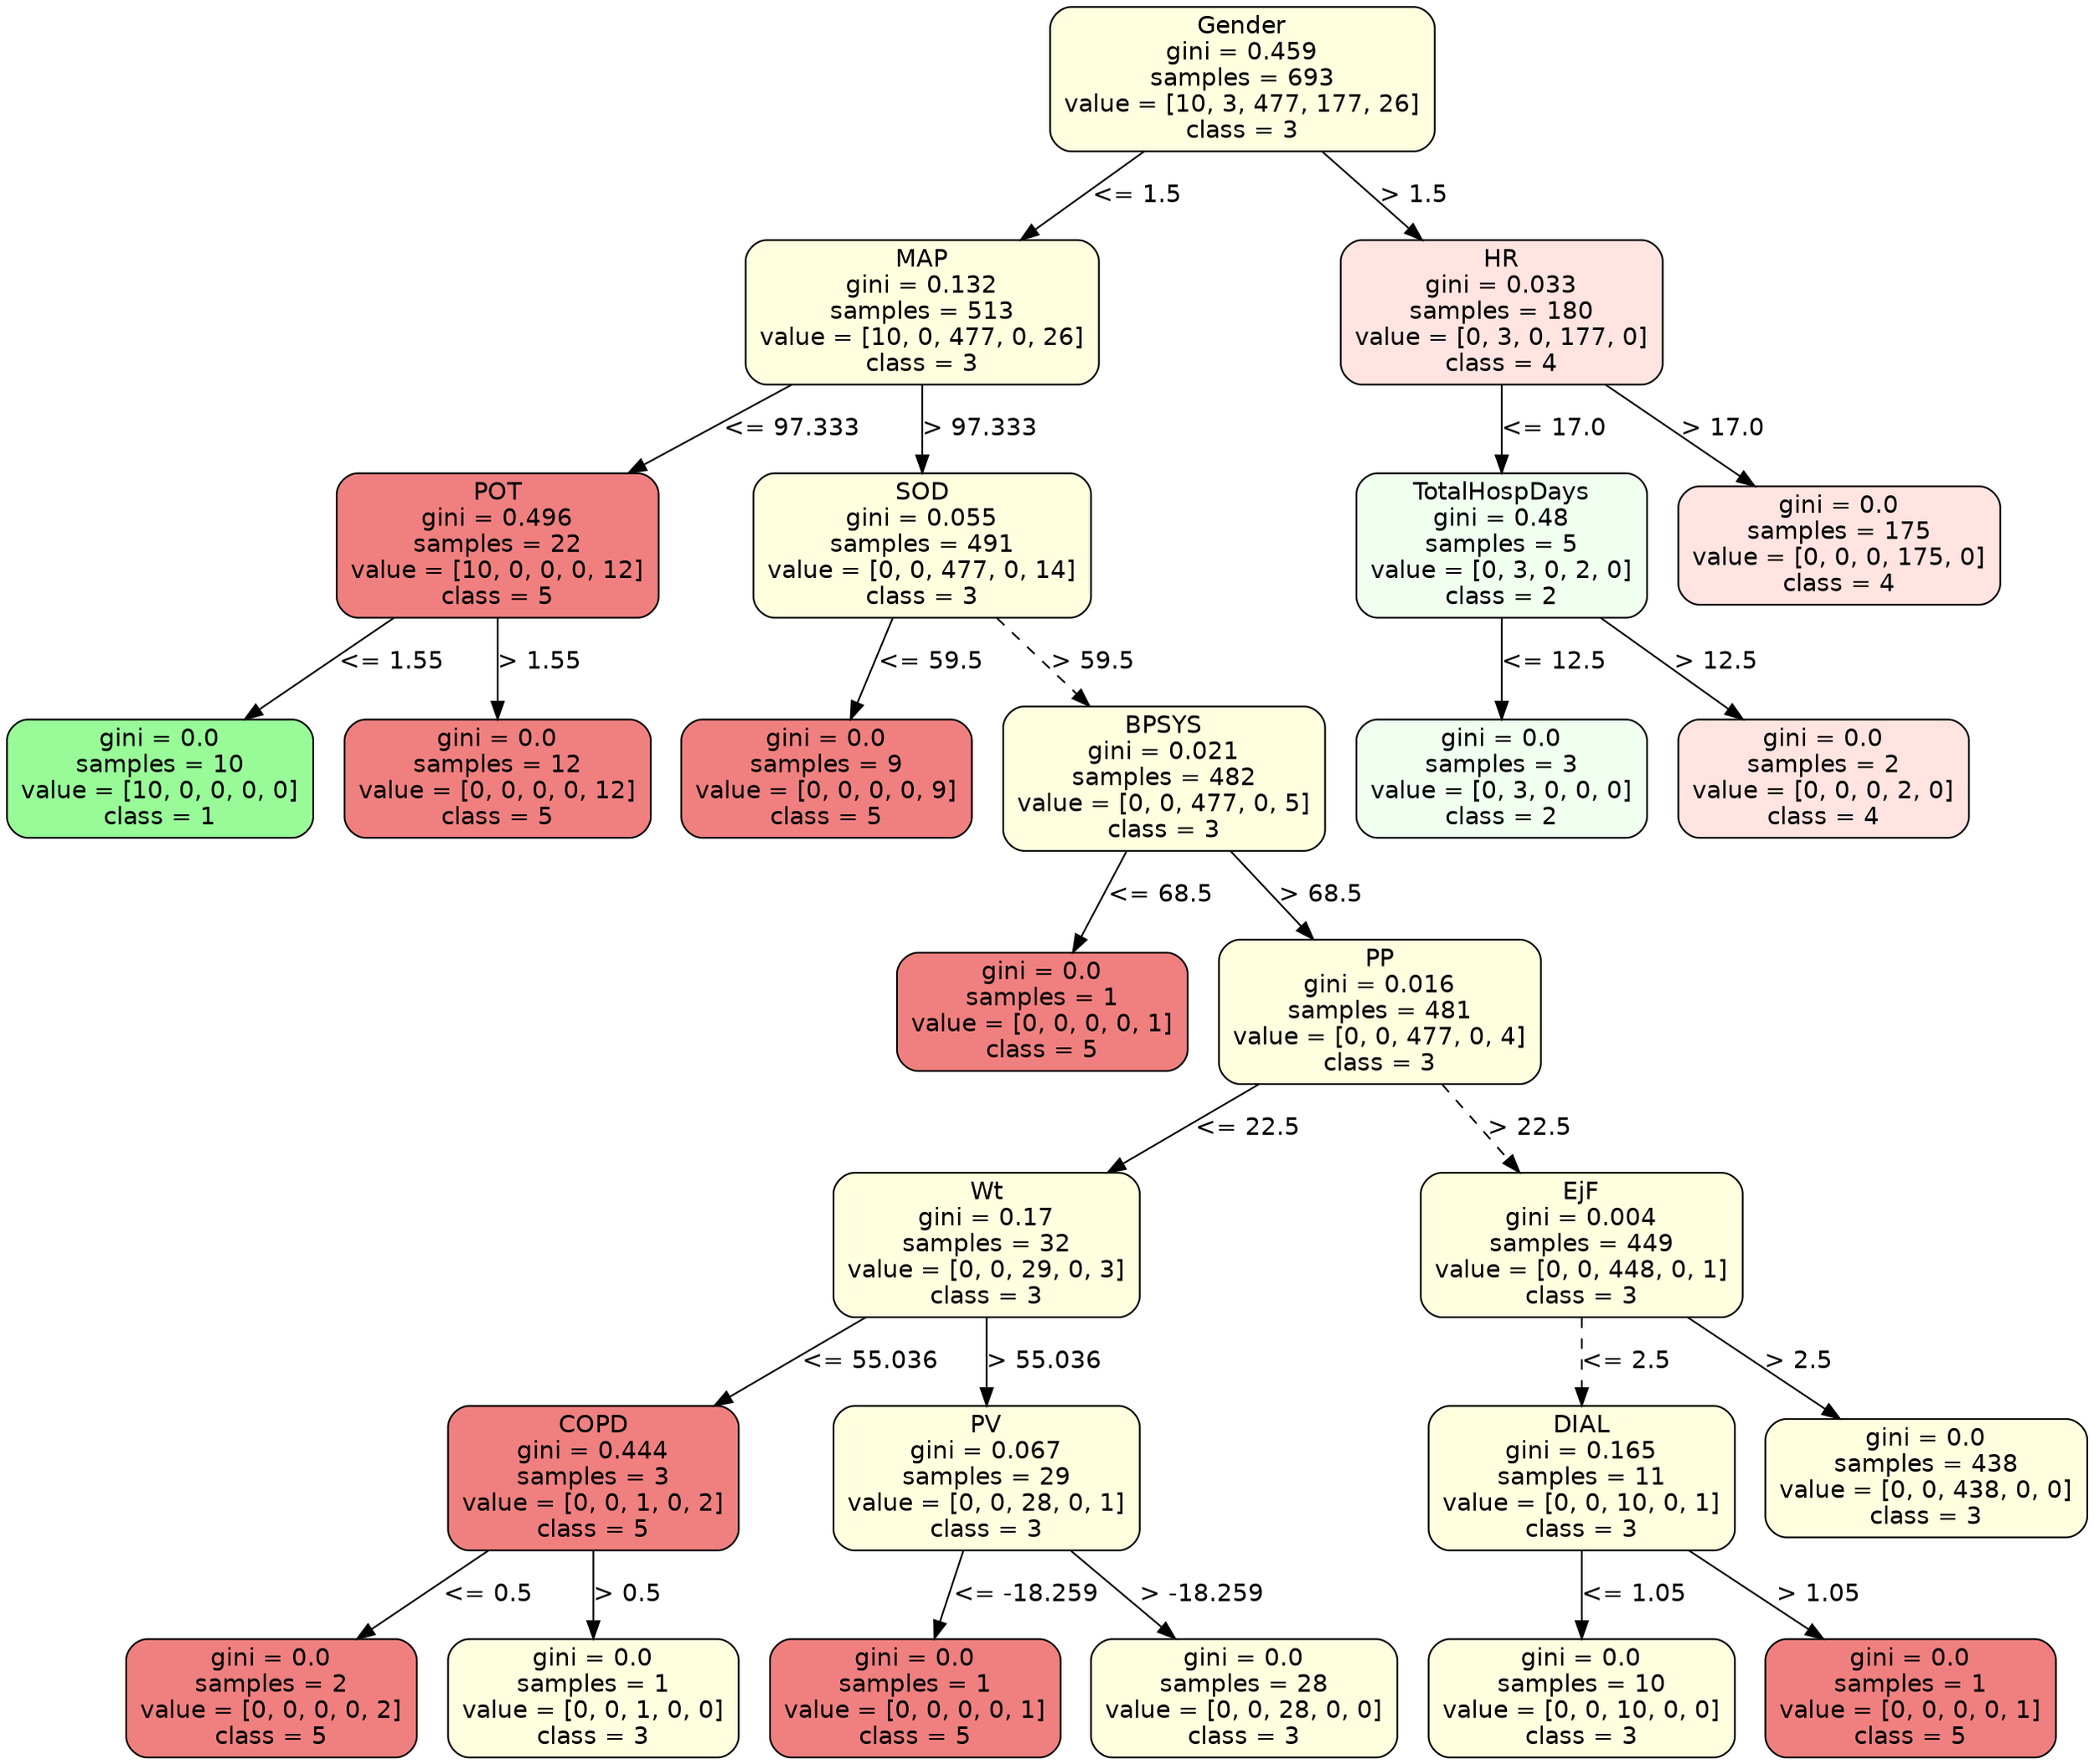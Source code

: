 strict digraph Tree {
	graph [bb="0,0,1019,1006"];
	node [color=black,
		fontname=helvetica,
		label="\N",
		shape=box,
		style="filled, rounded"
	];
	edge [fontname=helvetica];
	0	[fillcolor=lightyellow,
		height=1.1528,
		label="Gender\ngini = 0.459\nsamples = 693\nvalue = [10, 3, 477, 177, 26]\nclass = 3",
		pos="605.5,964.5",
		width=2.5694];
	1	[fillcolor=lightyellow,
		height=1.1528,
		label="MAP\ngini = 0.132\nsamples = 513\nvalue = [10, 0, 477, 0, 26]\nclass = 3",
		pos="447.5,830.5",
		width=2.3611];
	0 -> 1	[label="<= 1.5",
		labelangle=45,
		labeldistance=2.5,
		lp="551.5,897.5",
		op="<=",
		param=1.5,
		pos="e,496.03,872.05 556.81,922.82 540.06,908.83 521.17,893.04 503.86,878.59",
		style=solid];
	22	[fillcolor=mistyrose,
		height=1.1528,
		label="HR\ngini = 0.033\nsamples = 180\nvalue = [0, 3, 0, 177, 0]\nclass = 4",
		pos="732.5,830.5",
		width=2.1528];
	0 -> 22	[label="> 1.5",
		labelangle=-45,
		labeldistance=2.5,
		lp="689,897.5",
		op=">",
		param=1.5,
		pos="e,693.27,872.27 644.64,922.82 657.8,909.14 672.6,893.76 686.25,879.57",
		style=solid];
	2	[fillcolor=lightcoral,
		height=1.1528,
		label="POT\ngini = 0.496\nsamples = 22\nvalue = [10, 0, 0, 0, 12]\nclass = 5",
		pos="238.5,696.5",
		width=2.1528];
	1 -> 2	[label="<= 97.333",
		lp="380.5,763.5",
		op="<=",
		param=97.333,
		pos="e,302.87,738.15 383.37,789 360.61,774.62 334.83,758.34 311.39,743.53",
		style=solid];
	5	[fillcolor=lightyellow,
		height=1.1528,
		label="SOD\ngini = 0.055\nsamples = 491\nvalue = [0, 0, 477, 0, 14]\nclass = 3",
		pos="447.5,696.5",
		width=2.25];
	1 -> 5	[label="> 97.333",
		lp="474.5,763.5",
		op=">",
		param=97.333,
		pos="e,447.5,738.27 447.5,788.82 447.5,776.02 447.5,761.73 447.5,748.32",
		style=solid];
	3	[fillcolor=palegreen,
		height=0.94444,
		label="gini = 0.0\nsamples = 10\nvalue = [10, 0, 0, 0, 0]\nclass = 1",
		pos="73.5,562.5",
		width=2.0417];
	2 -> 3	[label="<= 1.55",
		lp="185,629.5",
		op="<=",
		param=1.55,
		pos="e,114.79,596.53 187.65,654.82 167,638.3 143.24,619.29 122.75,602.9",
		style=solid];
	4	[fillcolor=lightcoral,
		height=0.94444,
		label="gini = 0.0\nsamples = 12\nvalue = [0, 0, 0, 0, 12]\nclass = 5",
		pos="238.5,562.5",
		width=2.0417];
	2 -> 4	[label="> 1.55",
		lp="258,629.5",
		op=">",
		param=1.55,
		pos="e,238.5,596.74 238.5,654.82 238.5,639.68 238.5,622.44 238.5,607.05",
		style=solid];
	6	[fillcolor=lightcoral,
		height=0.94444,
		label="gini = 0.0\nsamples = 9\nvalue = [0, 0, 0, 0, 9]\nclass = 5",
		pos="400.5,562.5",
		width=1.9444];
	5 -> 6	[label="<= 59.5",
		lp="449,629.5",
		op="<=",
		param=59.5,
		pos="e,412.34,596.74 433.01,654.82 427.52,639.39 421.25,621.78 415.69,606.17",
		style=solid];
	7	[fillcolor=lightyellow,
		height=1.1528,
		label="BPSYS\ngini = 0.021\nsamples = 482\nvalue = [0, 0, 477, 0, 5]\nclass = 3",
		pos="566.5,562.5",
		width=2.1528];
	5 -> 7	[label="> 59.5",
		lp="531,629.5",
		op=">",
		param=59.5,
		pos="e,529.74,604.27 484.17,654.82 496.39,641.27 510.12,626.04 522.81,611.96",
		style=dashed];
	8	[fillcolor=lightcoral,
		height=0.94444,
		label="gini = 0.0\nsamples = 1\nvalue = [0, 0, 0, 0, 1]\nclass = 5",
		pos="507.5,428.5",
		width=1.9444];
	7 -> 8	[label="<= 68.5",
		lp="563,495.5",
		op="<=",
		param=68.5,
		pos="e,522.36,462.74 548.32,520.82 541.42,505.39 533.55,487.78 526.57,472.17",
		style=solid];
	9	[fillcolor=lightyellow,
		height=1.1528,
		label="PP\ngini = 0.016\nsamples = 481\nvalue = [0, 0, 477, 0, 4]\nclass = 3",
		pos="673.5,428.5",
		width=2.1528];
	7 -> 9	[label="> 68.5",
		lp="643,495.5",
		op=">",
		param=68.5,
		pos="e,640.45,470.27 599.48,520.82 610.36,507.39 622.58,492.32 633.9,478.35",
		style=solid];
	10	[fillcolor=lightyellow,
		height=1.1528,
		label="Wt\ngini = 0.17\nsamples = 32\nvalue = [0, 0, 29, 0, 3]\nclass = 3",
		pos="481.5,294.5",
		width=2.0417];
	9 -> 10	[label="<= 22.5",
		lp="607,361.5",
		op="<=",
		param=22.5,
		pos="e,540.63,336.15 614.59,387 593.86,372.75 570.41,356.62 549.02,341.92",
		style=solid];
	17	[fillcolor=lightyellow,
		height=1.1528,
		label="EjF\ngini = 0.004\nsamples = 449\nvalue = [0, 0, 448, 0, 1]\nclass = 3",
		pos="772.5,294.5",
		width=2.1528];
	9 -> 17	[label="> 22.5",
		lp="746,361.5",
		op=">",
		param=22.5,
		pos="e,741.92,336.27 704.01,386.82 714.08,373.39 725.38,358.32 735.86,344.35",
		style=dashed];
	11	[fillcolor=lightcoral,
		height=1.1528,
		label="COPD\ngini = 0.444\nsamples = 3\nvalue = [0, 0, 1, 0, 2]\nclass = 5",
		pos="287.5,160.5",
		width=1.9444];
	10 -> 11	[label="<= 55.036",
		lp="421.5,227.5",
		op="<=",
		param=55.036,
		pos="e,347.25,202.15 421.98,253 401.03,238.75 377.33,222.62 355.73,207.92",
		style=solid];
	14	[fillcolor=lightyellow,
		height=1.1528,
		label="PV\ngini = 0.067\nsamples = 29\nvalue = [0, 0, 28, 0, 1]\nclass = 3",
		pos="481.5,160.5",
		width=2.0417];
	10 -> 14	[label="> 55.036",
		lp="508.5,227.5",
		op=">",
		param=55.036,
		pos="e,481.5,202.27 481.5,252.82 481.5,240.02 481.5,225.73 481.5,212.32",
		style=solid];
	12	[fillcolor=lightcoral,
		height=0.94444,
		label="gini = 0.0\nsamples = 2\nvalue = [0, 0, 0, 0, 2]\nclass = 5",
		pos="129.5,34",
		width=1.9444];
	11 -> 12	[label="<= 0.5",
		lp="233.5,93.5",
		op="<=",
		param=0.5,
		pos="e,171.6,68.177 235.76,118.73 217.74,104.53 197.55,88.62 179.65,74.517",
		style=solid];
	13	[fillcolor=lightyellow,
		height=0.94444,
		label="gini = 0.0\nsamples = 1\nvalue = [0, 0, 1, 0, 0]\nclass = 3",
		pos="287.5,34",
		width=1.9444];
	11 -> 13	[label="> 0.5",
		lp="303,93.5",
		op=">",
		param=0.5,
		pos="e,287.5,68.379 287.5,118.73 287.5,105.86 287.5,91.597 287.5,78.541",
		style=solid];
	15	[fillcolor=lightcoral,
		height=0.94444,
		label="gini = 0.0\nsamples = 1\nvalue = [0, 0, 0, 0, 1]\nclass = 5",
		pos="445.5,34",
		width=1.9444];
	14 -> 15	[label="<= -18.259",
		lp="499,93.5",
		op="<=",
		param=-18.259,
		pos="e,455.15,68.379 469.71,118.73 465.95,105.74 461.78,91.314 457.98,78.153",
		style=solid];
	16	[fillcolor=lightyellow,
		height=0.94444,
		label="gini = 0.0\nsamples = 28\nvalue = [0, 0, 28, 0, 0]\nclass = 3",
		pos="607.5,34",
		width=2.0417];
	14 -> 16	[label="> -18.259",
		lp="585.5,93.5",
		op=">",
		param=-18.259,
		pos="e,573.72,68.379 522.76,118.73 536.81,104.84 552.52,89.328 566.55,75.462",
		style=solid];
	18	[fillcolor=lightyellow,
		height=1.1528,
		label="DIAL\ngini = 0.165\nsamples = 11\nvalue = [0, 0, 10, 0, 1]\nclass = 3",
		pos="772.5,160.5",
		width=2.0417];
	17 -> 18	[label="<= 2.5",
		lp="792.5,227.5",
		op="<=",
		param=2.5,
		pos="e,772.5,202.27 772.5,252.82 772.5,240.02 772.5,225.73 772.5,212.32",
		style=dashed];
	21	[fillcolor=lightyellow,
		height=0.94444,
		label="gini = 0.0\nsamples = 438\nvalue = [0, 0, 438, 0, 0]\nclass = 3",
		pos="941.5,160.5",
		width=2.1528];
	17 -> 21	[label="> 2.5",
		lp="878,227.5",
		op=">",
		param=2.5,
		pos="e,899.21,194.53 824.58,252.82 845.83,236.23 870.29,217.12 891.33,200.69",
		style=solid];
	19	[fillcolor=lightyellow,
		height=0.94444,
		label="gini = 0.0\nsamples = 10\nvalue = [0, 0, 10, 0, 0]\nclass = 3",
		pos="772.5,34",
		width=2.0417];
	18 -> 19	[label="<= 1.05",
		lp="796,93.5",
		op="<=",
		param=1.05,
		pos="e,772.5,68.379 772.5,118.73 772.5,105.86 772.5,91.597 772.5,78.541",
		style=solid];
	20	[fillcolor=lightcoral,
		height=0.94444,
		label="gini = 0.0\nsamples = 1\nvalue = [0, 0, 0, 0, 1]\nclass = 5",
		pos="934.5,34",
		width=1.9444];
	18 -> 20	[label="> 1.05",
		lp="888,93.5",
		op=">",
		param=1.05,
		pos="e,891.33,68.177 825.54,118.73 844.03,104.53 864.73,88.62 883.08,74.517",
		style=solid];
	23	[fillcolor=honeydew,
		height=1.1528,
		label="TotalHospDays\ngini = 0.48\nsamples = 5\nvalue = [0, 3, 0, 2, 0]\nclass = 2",
		pos="732.5,696.5",
		width=1.9444];
	22 -> 23	[label="<= 17.0",
		lp="756,763.5",
		op="<=",
		param=17.0,
		pos="e,732.5,738.27 732.5,788.82 732.5,776.02 732.5,761.73 732.5,748.32",
		style=solid];
	26	[fillcolor=mistyrose,
		height=0.94444,
		label="gini = 0.0\nsamples = 175\nvalue = [0, 0, 0, 175, 0]\nclass = 4",
		pos="898.5,696.5",
		width=2.1528];
	22 -> 26	[label="> 17.0",
		lp="840,763.5",
		op=">",
		param=17.0,
		pos="e,856.96,730.53 783.66,788.82 804.43,772.3 828.34,753.29 848.95,736.9",
		style=solid];
	24	[fillcolor=honeydew,
		height=0.94444,
		label="gini = 0.0\nsamples = 3\nvalue = [0, 3, 0, 0, 0]\nclass = 2",
		pos="732.5,562.5",
		width=1.9444];
	23 -> 24	[label="<= 12.5",
		lp="756,629.5",
		op="<=",
		param=12.5,
		pos="e,732.5,596.74 732.5,654.82 732.5,639.68 732.5,622.44 732.5,607.05",
		style=solid];
	25	[fillcolor=mistyrose,
		height=0.94444,
		label="gini = 0.0\nsamples = 2\nvalue = [0, 0, 0, 2, 0]\nclass = 4",
		pos="890.5,562.5",
		width=1.9444];
	23 -> 25	[label="> 12.5",
		lp="836,629.5",
		op=">",
		param=12.5,
		pos="e,850.97,596.53 781.19,654.82 800.88,638.37 823.52,619.46 843.07,603.12",
		style=solid];
}
